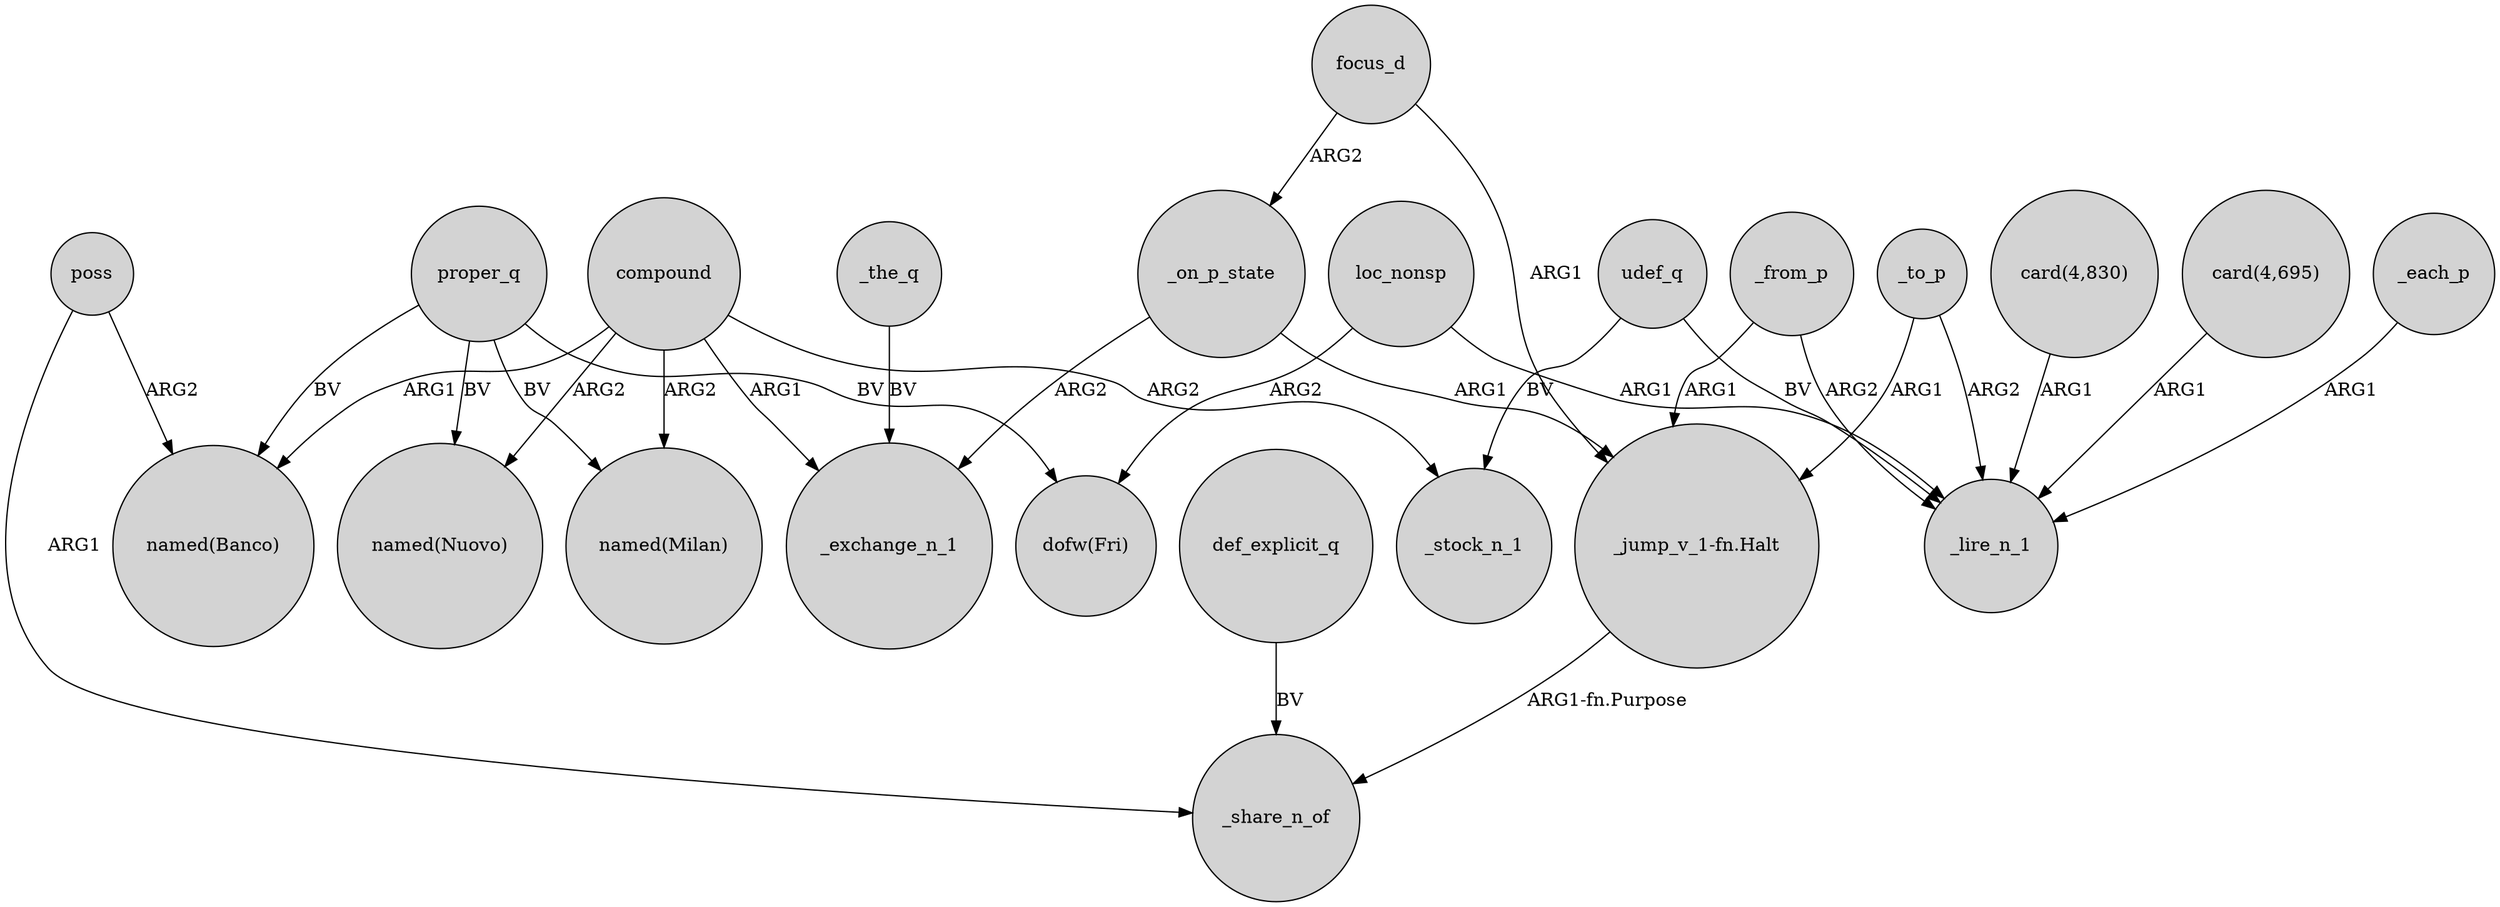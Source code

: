 digraph {
	node [shape=circle style=filled]
	proper_q -> "dofw(Fri)" [label=BV]
	_to_p -> _lire_n_1 [label=ARG2]
	"card(4,695)" -> _lire_n_1 [label=ARG1]
	_on_p_state -> "_jump_v_1-fn.Halt" [label=ARG1]
	loc_nonsp -> "dofw(Fri)" [label=ARG2]
	def_explicit_q -> _share_n_of [label=BV]
	poss -> "named(Banco)" [label=ARG2]
	proper_q -> "named(Nuovo)" [label=BV]
	_from_p -> "_jump_v_1-fn.Halt" [label=ARG1]
	focus_d -> _on_p_state [label=ARG2]
	compound -> _exchange_n_1 [label=ARG1]
	_on_p_state -> _exchange_n_1 [label=ARG2]
	proper_q -> "named(Milan)" [label=BV]
	udef_q -> _stock_n_1 [label=BV]
	"_jump_v_1-fn.Halt" -> _share_n_of [label="ARG1-fn.Purpose"]
	_each_p -> _lire_n_1 [label=ARG1]
	"card(4,830)" -> _lire_n_1 [label=ARG1]
	poss -> _share_n_of [label=ARG1]
	compound -> _stock_n_1 [label=ARG2]
	_from_p -> _lire_n_1 [label=ARG2]
	loc_nonsp -> _lire_n_1 [label=ARG1]
	proper_q -> "named(Banco)" [label=BV]
	focus_d -> "_jump_v_1-fn.Halt" [label=ARG1]
	compound -> "named(Milan)" [label=ARG2]
	_the_q -> _exchange_n_1 [label=BV]
	compound -> "named(Nuovo)" [label=ARG2]
	_to_p -> "_jump_v_1-fn.Halt" [label=ARG1]
	udef_q -> _lire_n_1 [label=BV]
	compound -> "named(Banco)" [label=ARG1]
}
